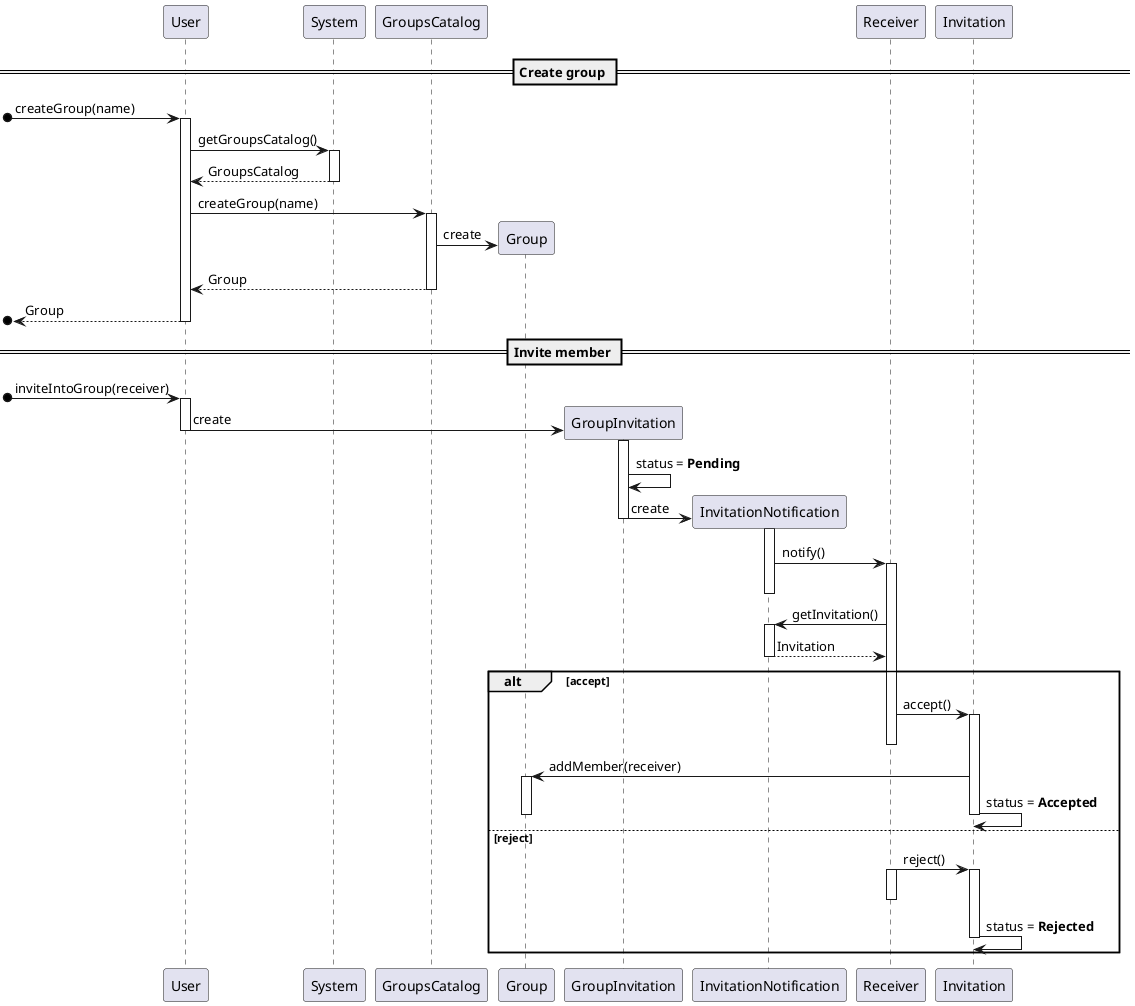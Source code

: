 @startuml

== Create group ==

[o-> User++: createGroup(name)
    User -> System++: getGroupsCatalog()
    User <-- System--: GroupsCatalog
        User -> GroupsCatalog++: createGroup(name)
            GroupsCatalog -> Group**: create
        User <-- GroupsCatalog--: Group
[o<-- User--: Group

== Invite member ==

[o-> User++: inviteIntoGroup(receiver)
    User -> GroupInvitation**: create
    User--
        GroupInvitation++
        GroupInvitation -> GroupInvitation: status = **Pending**
        GroupInvitation -> InvitationNotification**: create
        GroupInvitation--
            InvitationNotification++
            InvitationNotification -> Receiver++: notify()
            InvitationNotification--
        Receiver -> InvitationNotification++: getInvitation()
        Receiver <-- InvitationNotification--: Invitation
    alt accept
        Receiver -> Invitation++: accept()
        Receiver--
        Invitation -> Group++: addMember(receiver)
        Invitation -> Invitation--: status = **Accepted**
        Group--
    else reject
        Receiver -> Invitation++: reject()
        Receiver++
        Receiver--
        Invitation -> Invitation--: status = **Rejected**
        Group--
    end

@enduml
